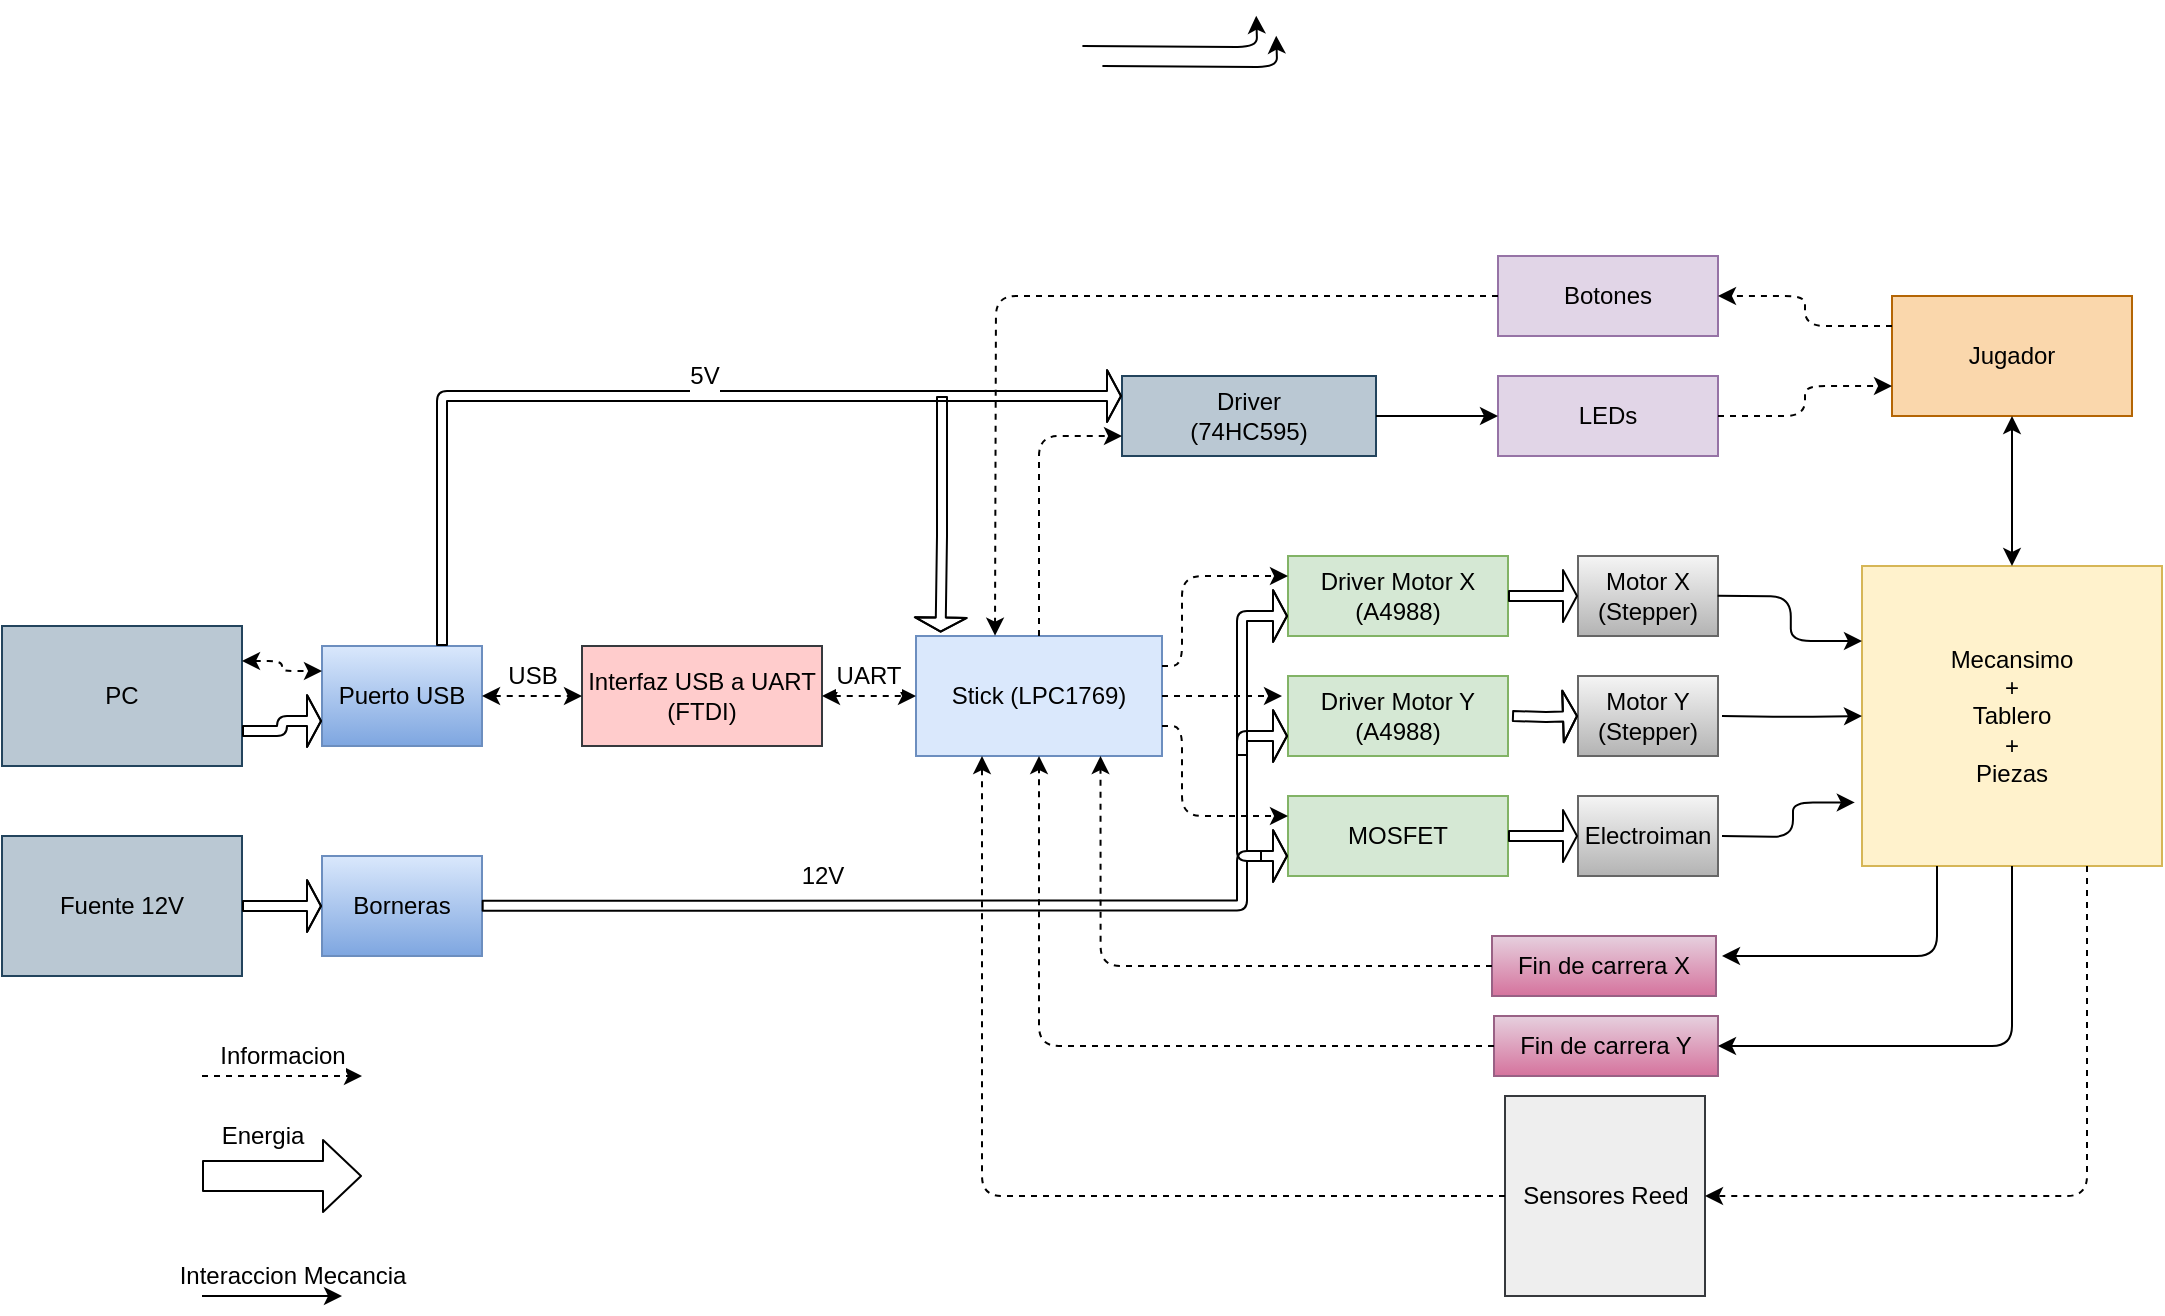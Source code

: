 <mxfile version="12.2.9" type="github" pages="1"><diagram id="2JwH7VLBriOJLAIadIjI" name="Page-1"><mxGraphModel dx="2012" dy="1810" grid="1" gridSize="10" guides="1" tooltips="1" connect="1" arrows="1" fold="1" page="1" pageScale="1" pageWidth="827" pageHeight="1169" math="0" shadow="0"><root><mxCell id="0"/><mxCell id="1" parent="0"/><mxCell id="EdIZeBjBnlZqp-gCujWY-1" value="&lt;div&gt;Stick (LPC1769)&lt;/div&gt;" style="rounded=0;whiteSpace=wrap;html=1;fillColor=#dae8fc;strokeColor=#6c8ebf;" vertex="1" parent="1"><mxGeometry x="-3" y="300" width="123" height="60" as="geometry"/></mxCell><mxCell id="EdIZeBjBnlZqp-gCujWY-2" value="&lt;div&gt;Sensores Reed&lt;/div&gt;" style="rounded=0;whiteSpace=wrap;html=1;fillColor=#eeeeee;strokeColor=#36393d;" vertex="1" parent="1"><mxGeometry x="291.5" y="530" width="100" height="100" as="geometry"/></mxCell><mxCell id="EdIZeBjBnlZqp-gCujWY-3" value="&lt;div&gt;Driver Motor X&lt;/div&gt;&lt;div&gt;(A4988)&lt;/div&gt;" style="rounded=0;whiteSpace=wrap;html=1;fillColor=#d5e8d4;strokeColor=#82b366;" vertex="1" parent="1"><mxGeometry x="183" y="260" width="110" height="40" as="geometry"/></mxCell><mxCell id="EdIZeBjBnlZqp-gCujWY-4" value="&lt;div&gt;Driver Motor Y&lt;/div&gt;&lt;div&gt;&lt;div&gt;(A4988)&lt;/div&gt;&lt;/div&gt;" style="rounded=0;whiteSpace=wrap;html=1;fillColor=#d5e8d4;strokeColor=#82b366;" vertex="1" parent="1"><mxGeometry x="183" y="320" width="110" height="40" as="geometry"/></mxCell><mxCell id="EdIZeBjBnlZqp-gCujWY-5" value="&lt;div&gt;Motor Y&lt;/div&gt;&lt;div&gt;(Stepper)&lt;br&gt;&lt;/div&gt;" style="rounded=0;whiteSpace=wrap;html=1;fillColor=#f5f5f5;strokeColor=#666666;gradientColor=#b3b3b3;" vertex="1" parent="1"><mxGeometry x="328" y="320" width="70" height="40" as="geometry"/></mxCell><mxCell id="EdIZeBjBnlZqp-gCujWY-6" value="&lt;div&gt;Motor X&lt;/div&gt;&lt;div&gt;(Stepper)&lt;br&gt;&lt;/div&gt;" style="rounded=0;whiteSpace=wrap;html=1;fillColor=#f5f5f5;strokeColor=#666666;gradientColor=#b3b3b3;" vertex="1" parent="1"><mxGeometry x="328" y="260" width="70" height="40" as="geometry"/></mxCell><mxCell id="EdIZeBjBnlZqp-gCujWY-7" value="&lt;div&gt;Interfaz USB a UART&lt;br&gt;(FTDI)&lt;/div&gt;" style="rounded=0;whiteSpace=wrap;html=1;fillColor=#ffcccc;strokeColor=#36393d;" vertex="1" parent="1"><mxGeometry x="-170" y="305" width="120" height="50" as="geometry"/></mxCell><mxCell id="EdIZeBjBnlZqp-gCujWY-8" value="&lt;div&gt;Puerto USB&lt;/div&gt;" style="rounded=0;whiteSpace=wrap;html=1;fillColor=#dae8fc;strokeColor=#6c8ebf;gradientColor=#7ea6e0;" vertex="1" parent="1"><mxGeometry x="-300" y="305" width="80" height="50" as="geometry"/></mxCell><mxCell id="EdIZeBjBnlZqp-gCujWY-9" value="Botones" style="rounded=0;whiteSpace=wrap;html=1;fillColor=#e1d5e7;strokeColor=#9673a6;" vertex="1" parent="1"><mxGeometry x="288" y="110" width="110" height="40" as="geometry"/></mxCell><mxCell id="EdIZeBjBnlZqp-gCujWY-10" value="LEDs" style="rounded=0;whiteSpace=wrap;html=1;fillColor=#e1d5e7;strokeColor=#9673a6;" vertex="1" parent="1"><mxGeometry x="288" y="170" width="110" height="40" as="geometry"/></mxCell><mxCell id="EdIZeBjBnlZqp-gCujWY-11" value="&lt;div&gt;PC&lt;/div&gt;" style="rounded=0;whiteSpace=wrap;html=1;fillColor=#bac8d3;strokeColor=#23445d;" vertex="1" parent="1"><mxGeometry x="-460" y="295" width="120" height="70" as="geometry"/></mxCell><mxCell id="EdIZeBjBnlZqp-gCujWY-12" value="&lt;div&gt;Fuente 12V&lt;/div&gt;" style="rounded=0;whiteSpace=wrap;html=1;fillColor=#bac8d3;strokeColor=#23445d;" vertex="1" parent="1"><mxGeometry x="-460" y="400" width="120" height="70" as="geometry"/></mxCell><mxCell id="EdIZeBjBnlZqp-gCujWY-13" value="&lt;div&gt;Electroiman&lt;/div&gt;" style="rounded=0;whiteSpace=wrap;html=1;fillColor=#f5f5f5;strokeColor=#666666;gradientColor=#b3b3b3;" vertex="1" parent="1"><mxGeometry x="328" y="380" width="70" height="40" as="geometry"/></mxCell><mxCell id="EdIZeBjBnlZqp-gCujWY-14" value="MOSFET" style="rounded=0;whiteSpace=wrap;html=1;fillColor=#d5e8d4;strokeColor=#82b366;" vertex="1" parent="1"><mxGeometry x="183" y="380" width="110" height="40" as="geometry"/></mxCell><mxCell id="EdIZeBjBnlZqp-gCujWY-15" value="&lt;div&gt;Borneras&lt;/div&gt;" style="rounded=0;whiteSpace=wrap;html=1;fillColor=#dae8fc;strokeColor=#6c8ebf;gradientColor=#7ea6e0;" vertex="1" parent="1"><mxGeometry x="-300" y="410" width="80" height="50" as="geometry"/></mxCell><mxCell id="EdIZeBjBnlZqp-gCujWY-17" value="&lt;div&gt;Mecansimo&lt;/div&gt;&lt;div&gt;+&lt;br&gt;Tablero&lt;/div&gt;&lt;div&gt;+&lt;/div&gt;&lt;div&gt;Piezas&lt;/div&gt;" style="rounded=0;whiteSpace=wrap;html=1;fillColor=#fff2cc;strokeColor=#d6b656;" vertex="1" parent="1"><mxGeometry x="470" y="265" width="150" height="150" as="geometry"/></mxCell><mxCell id="EdIZeBjBnlZqp-gCujWY-18" value="Driver&lt;br&gt;&lt;div&gt;(74HC595)&lt;/div&gt;" style="whiteSpace=wrap;html=1;fillColor=#bac8d3;strokeColor=#23445d;" vertex="1" parent="1"><mxGeometry x="100" y="170" width="127" height="40" as="geometry"/></mxCell><mxCell id="EdIZeBjBnlZqp-gCujWY-19" value="&lt;div&gt;Jugador&lt;/div&gt;" style="rounded=0;whiteSpace=wrap;html=1;fillColor=#fad7ac;strokeColor=#b46504;" vertex="1" parent="1"><mxGeometry x="485" y="130" width="120" height="60" as="geometry"/></mxCell><mxCell id="EdIZeBjBnlZqp-gCujWY-20" value="" style="endArrow=classic;html=1;entryX=0;entryY=0.25;entryDx=0;entryDy=0;exitX=1;exitY=0.75;exitDx=0;exitDy=0;edgeStyle=orthogonalEdgeStyle;dashed=1;" edge="1" parent="1" source="EdIZeBjBnlZqp-gCujWY-1" target="EdIZeBjBnlZqp-gCujWY-14"><mxGeometry width="50" height="50" relative="1" as="geometry"><mxPoint x="80" y="465" as="sourcePoint"/><mxPoint x="180" y="390" as="targetPoint"/><Array as="points"><mxPoint x="130" y="345"/><mxPoint x="130" y="390"/></Array></mxGeometry></mxCell><mxCell id="EdIZeBjBnlZqp-gCujWY-28" value="" style="endArrow=classic;html=1;entryX=0;entryY=0.5;entryDx=0;entryDy=0;exitX=1;exitY=0.5;exitDx=0;exitDy=0;edgeStyle=orthogonalEdgeStyle;shape=flexArrow;width=5;startSize=5;endSize=2;" edge="1" parent="1" source="EdIZeBjBnlZqp-gCujWY-3" target="EdIZeBjBnlZqp-gCujWY-6"><mxGeometry width="50" height="50" relative="1" as="geometry"><mxPoint x="186.333" y="424.833" as="sourcePoint"/><mxPoint x="253" y="469.833" as="targetPoint"/></mxGeometry></mxCell><mxCell id="EdIZeBjBnlZqp-gCujWY-29" value="" style="endArrow=classic;html=1;entryX=0;entryY=0.5;entryDx=0;entryDy=0;edgeStyle=orthogonalEdgeStyle;shape=flexArrow;width=5;startSize=5;endSize=2;" edge="1" parent="1" target="EdIZeBjBnlZqp-gCujWY-5"><mxGeometry width="50" height="50" relative="1" as="geometry"><mxPoint x="295" y="340" as="sourcePoint"/><mxPoint x="361.5" y="384.833" as="targetPoint"/></mxGeometry></mxCell><mxCell id="EdIZeBjBnlZqp-gCujWY-30" value="" style="endArrow=classic;html=1;entryX=0;entryY=0.5;entryDx=0;entryDy=0;exitX=1;exitY=0.5;exitDx=0;exitDy=0;edgeStyle=orthogonalEdgeStyle;shape=flexArrow;width=5;startSize=5;endSize=2;" edge="1" parent="1" source="EdIZeBjBnlZqp-gCujWY-14" target="EdIZeBjBnlZqp-gCujWY-13"><mxGeometry width="50" height="50" relative="1" as="geometry"><mxPoint x="206.333" y="444.833" as="sourcePoint"/><mxPoint x="273" y="489.833" as="targetPoint"/></mxGeometry></mxCell><mxCell id="EdIZeBjBnlZqp-gCujWY-31" value="" style="endArrow=classic;html=1;entryX=0;entryY=0.75;entryDx=0;entryDy=0;exitX=1;exitY=0.5;exitDx=0;exitDy=0;edgeStyle=orthogonalEdgeStyle;dashed=1;" edge="1" parent="1" source="EdIZeBjBnlZqp-gCujWY-10" target="EdIZeBjBnlZqp-gCujWY-19"><mxGeometry width="50" height="50" relative="1" as="geometry"><mxPoint x="403.333" y="131.333" as="sourcePoint"/><mxPoint x="470" y="176.333" as="targetPoint"/></mxGeometry></mxCell><mxCell id="EdIZeBjBnlZqp-gCujWY-32" value="" style="endArrow=classic;html=1;exitX=1;exitY=0.25;exitDx=0;exitDy=0;edgeStyle=orthogonalEdgeStyle;dashed=1;" edge="1" parent="1" source="EdIZeBjBnlZqp-gCujWY-1"><mxGeometry width="50" height="50" relative="1" as="geometry"><mxPoint x="226.333" y="464.833" as="sourcePoint"/><mxPoint x="183" y="270" as="targetPoint"/><Array as="points"><mxPoint x="130" y="315"/><mxPoint x="130" y="270"/></Array></mxGeometry></mxCell><mxCell id="EdIZeBjBnlZqp-gCujWY-33" value="" style="endArrow=classic;html=1;exitX=1;exitY=0.5;exitDx=0;exitDy=0;edgeStyle=orthogonalEdgeStyle;dashed=1;" edge="1" parent="1" source="EdIZeBjBnlZqp-gCujWY-1"><mxGeometry width="50" height="50" relative="1" as="geometry"><mxPoint x="236.333" y="474.833" as="sourcePoint"/><mxPoint x="180" y="330" as="targetPoint"/></mxGeometry></mxCell><mxCell id="EdIZeBjBnlZqp-gCujWY-35" value="" style="endArrow=classic;html=1;entryX=0;entryY=0.5;entryDx=0;entryDy=0;exitX=1;exitY=0.5;exitDx=0;exitDy=0;edgeStyle=orthogonalEdgeStyle;" edge="1" parent="1" source="EdIZeBjBnlZqp-gCujWY-18" target="EdIZeBjBnlZqp-gCujWY-10"><mxGeometry width="50" height="50" relative="1" as="geometry"><mxPoint x="-110.167" y="107.333" as="sourcePoint"/><mxPoint x="-43.5" y="152.333" as="targetPoint"/></mxGeometry></mxCell><mxCell id="EdIZeBjBnlZqp-gCujWY-36" value="" style="endArrow=classic;html=1;entryX=0;entryY=0.5;entryDx=0;entryDy=0;exitX=0;exitY=0.5;exitDx=0;exitDy=0;edgeStyle=orthogonalEdgeStyle;dashed=1;" edge="1" parent="1" source="EdIZeBjBnlZqp-gCujWY-9"><mxGeometry width="50" height="50" relative="1" as="geometry"><mxPoint x="-30.167" y="254.833" as="sourcePoint"/><mxPoint x="36.5" y="299.833" as="targetPoint"/></mxGeometry></mxCell><mxCell id="EdIZeBjBnlZqp-gCujWY-37" value="" style="endArrow=classic;html=1;entryX=0;entryY=0.75;entryDx=0;entryDy=0;exitX=0.5;exitY=0;exitDx=0;exitDy=0;edgeStyle=orthogonalEdgeStyle;dashed=1;" edge="1" parent="1" source="EdIZeBjBnlZqp-gCujWY-1" target="EdIZeBjBnlZqp-gCujWY-18"><mxGeometry width="50" height="50" relative="1" as="geometry"><mxPoint x="33.333" y="147.333" as="sourcePoint"/><mxPoint x="100" y="192.333" as="targetPoint"/><Array as="points"><mxPoint x="58" y="200"/></Array></mxGeometry></mxCell><mxCell id="EdIZeBjBnlZqp-gCujWY-38" value="" style="endArrow=classic;html=1;entryX=1;entryY=0.5;entryDx=0;entryDy=0;exitX=0.75;exitY=1;exitDx=0;exitDy=0;edgeStyle=orthogonalEdgeStyle;dashed=1;" edge="1" parent="1" source="EdIZeBjBnlZqp-gCujWY-17" target="EdIZeBjBnlZqp-gCujWY-2"><mxGeometry width="50" height="50" relative="1" as="geometry"><mxPoint x="529.833" y="437.333" as="sourcePoint"/><mxPoint x="596.5" y="482.333" as="targetPoint"/><Array as="points"><mxPoint x="582" y="580"/></Array></mxGeometry></mxCell><mxCell id="EdIZeBjBnlZqp-gCujWY-39" value="" style="endArrow=classic;html=1;entryX=0;entryY=0.75;entryDx=0;entryDy=0;edgeStyle=orthogonalEdgeStyle;shape=flexArrow;startSize=6;width=5;endSize=2;" edge="1" parent="1" target="EdIZeBjBnlZqp-gCujWY-4"><mxGeometry width="50" height="50" relative="1" as="geometry"><mxPoint x="170" y="410" as="sourcePoint"/><mxPoint x="238" y="504.833" as="targetPoint"/><Array as="points"><mxPoint x="160" y="410"/><mxPoint x="160" y="350"/></Array></mxGeometry></mxCell><mxCell id="EdIZeBjBnlZqp-gCujWY-40" value="" style="endArrow=classic;html=1;entryX=0;entryY=0.75;entryDx=0;entryDy=0;exitX=1;exitY=0.75;exitDx=0;exitDy=0;edgeStyle=orthogonalEdgeStyle;shape=flexArrow;startSize=6;width=5;endSize=2;" edge="1" parent="1" target="EdIZeBjBnlZqp-gCujWY-14"><mxGeometry width="50" height="50" relative="1" as="geometry"><mxPoint x="-220.167" y="434.833" as="sourcePoint"/><mxPoint x="-153.5" y="479.833" as="targetPoint"/><Array as="points"><mxPoint x="160" y="435"/><mxPoint x="160" y="410"/></Array></mxGeometry></mxCell><mxCell id="EdIZeBjBnlZqp-gCujWY-77" value="&lt;div&gt;12V&lt;/div&gt;" style="text;html=1;align=center;verticalAlign=middle;resizable=0;points=[];;labelBackgroundColor=#ffffff;" vertex="1" connectable="0" parent="EdIZeBjBnlZqp-gCujWY-40"><mxGeometry x="-0.334" y="5" relative="1" as="geometry"><mxPoint x="27.5" y="-10" as="offset"/></mxGeometry></mxCell><mxCell id="EdIZeBjBnlZqp-gCujWY-41" value="" style="endArrow=classic;html=1;entryX=0;entryY=0.25;entryDx=0;entryDy=0;exitX=1;exitY=0.75;exitDx=0;exitDy=0;edgeStyle=orthogonalEdgeStyle;" edge="1" parent="1" target="EdIZeBjBnlZqp-gCujWY-17"><mxGeometry width="50" height="50" relative="1" as="geometry"><mxPoint x="397.833" y="279.833" as="sourcePoint"/><mxPoint x="464.5" y="324.833" as="targetPoint"/></mxGeometry></mxCell><mxCell id="EdIZeBjBnlZqp-gCujWY-42" value="" style="endArrow=classic;html=1;entryX=0;entryY=0.5;entryDx=0;entryDy=0;edgeStyle=orthogonalEdgeStyle;" edge="1" parent="1" target="EdIZeBjBnlZqp-gCujWY-17"><mxGeometry width="50" height="50" relative="1" as="geometry"><mxPoint x="400" y="340" as="sourcePoint"/><mxPoint x="479.667" y="312.333" as="targetPoint"/></mxGeometry></mxCell><mxCell id="EdIZeBjBnlZqp-gCujWY-43" value="" style="endArrow=classic;html=1;entryX=-0.024;entryY=0.788;entryDx=0;entryDy=0;edgeStyle=orthogonalEdgeStyle;entryPerimeter=0;" edge="1" parent="1" target="EdIZeBjBnlZqp-gCujWY-17"><mxGeometry width="50" height="50" relative="1" as="geometry"><mxPoint x="400" y="400" as="sourcePoint"/><mxPoint x="479.667" y="349.833" as="targetPoint"/></mxGeometry></mxCell><mxCell id="EdIZeBjBnlZqp-gCujWY-44" value="" style="endArrow=classic;html=1;entryX=0;entryY=0.75;entryDx=0;entryDy=0;edgeStyle=orthogonalEdgeStyle;shape=flexArrow;startSize=6;width=5;endSize=2;" edge="1" parent="1" target="EdIZeBjBnlZqp-gCujWY-3"><mxGeometry width="50" height="50" relative="1" as="geometry"><mxPoint x="160" y="360" as="sourcePoint"/><mxPoint x="111.5" y="219.833" as="targetPoint"/><Array as="points"><mxPoint x="160" y="290"/></Array></mxGeometry></mxCell><mxCell id="EdIZeBjBnlZqp-gCujWY-46" value="" style="endArrow=classic;startArrow=classic;html=1;exitX=0.5;exitY=0;exitDx=0;exitDy=0;entryX=0.5;entryY=1;entryDx=0;entryDy=0;" edge="1" parent="1" source="EdIZeBjBnlZqp-gCujWY-17" target="EdIZeBjBnlZqp-gCujWY-19"><mxGeometry width="50" height="50" relative="1" as="geometry"><mxPoint x="500" y="240" as="sourcePoint"/><mxPoint x="540" y="190" as="targetPoint"/></mxGeometry></mxCell><mxCell id="EdIZeBjBnlZqp-gCujWY-53" value="" style="endArrow=classic;html=1;entryX=0;entryY=0.75;entryDx=0;entryDy=0;exitX=1;exitY=0.5;exitDx=0;exitDy=0;edgeStyle=orthogonalEdgeStyle;" edge="1" parent="1"><mxGeometry width="50" height="50" relative="1" as="geometry"><mxPoint x="80.207" y="5" as="sourcePoint"/><mxPoint x="167.103" y="-10.172" as="targetPoint"/></mxGeometry></mxCell><mxCell id="EdIZeBjBnlZqp-gCujWY-54" value="" style="endArrow=classic;html=1;entryX=0;entryY=0.75;entryDx=0;entryDy=0;exitX=1;exitY=0.5;exitDx=0;exitDy=0;edgeStyle=orthogonalEdgeStyle;" edge="1" parent="1"><mxGeometry width="50" height="50" relative="1" as="geometry"><mxPoint x="90.207" y="15" as="sourcePoint"/><mxPoint x="177.103" y="-0.172" as="targetPoint"/></mxGeometry></mxCell><mxCell id="EdIZeBjBnlZqp-gCujWY-55" value="" style="endArrow=classic;html=1;entryX=0;entryY=0.5;entryDx=0;entryDy=0;edgeStyle=orthogonalEdgeStyle;exitX=1;exitY=0.5;exitDx=0;exitDy=0;startArrow=classic;startFill=1;dashed=1;" edge="1" parent="1" source="EdIZeBjBnlZqp-gCujWY-7" target="EdIZeBjBnlZqp-gCujWY-1"><mxGeometry width="50" height="50" relative="1" as="geometry"><mxPoint x="-40" y="330" as="sourcePoint"/><mxPoint x="-42.897" y="189.828" as="targetPoint"/></mxGeometry></mxCell><mxCell id="EdIZeBjBnlZqp-gCujWY-75" value="&lt;div&gt;UART&lt;/div&gt;" style="text;html=1;align=center;verticalAlign=middle;resizable=0;points=[];;labelBackgroundColor=#ffffff;" vertex="1" connectable="0" parent="EdIZeBjBnlZqp-gCujWY-55"><mxGeometry x="-0.352" relative="1" as="geometry"><mxPoint x="8" y="-10.5" as="offset"/></mxGeometry></mxCell><mxCell id="EdIZeBjBnlZqp-gCujWY-56" value="" style="endArrow=classic;html=1;exitX=0;exitY=0.5;exitDx=0;exitDy=0;edgeStyle=orthogonalEdgeStyle;dashed=1;" edge="1" parent="1" source="EdIZeBjBnlZqp-gCujWY-2"><mxGeometry width="50" height="50" relative="1" as="geometry"><mxPoint x="170.207" y="495" as="sourcePoint"/><mxPoint x="30" y="360" as="targetPoint"/><Array as="points"><mxPoint x="30" y="580"/><mxPoint x="30" y="360"/></Array></mxGeometry></mxCell><mxCell id="EdIZeBjBnlZqp-gCujWY-57" value="" style="endArrow=classic;html=1;edgeStyle=orthogonalEdgeStyle;exitX=0;exitY=0.25;exitDx=0;exitDy=0;entryX=1;entryY=0.5;entryDx=0;entryDy=0;dashed=1;" edge="1" parent="1" source="EdIZeBjBnlZqp-gCujWY-19" target="EdIZeBjBnlZqp-gCujWY-9"><mxGeometry width="50" height="50" relative="1" as="geometry"><mxPoint x="430" y="70" as="sourcePoint"/><mxPoint x="398" y="140" as="targetPoint"/></mxGeometry></mxCell><mxCell id="EdIZeBjBnlZqp-gCujWY-59" value="" style="endArrow=classic;html=1;entryX=0;entryY=0.5;entryDx=0;entryDy=0;edgeStyle=orthogonalEdgeStyle;startArrow=classic;startFill=1;exitX=1;exitY=0.5;exitDx=0;exitDy=0;dashed=1;" edge="1" parent="1" source="EdIZeBjBnlZqp-gCujWY-8" target="EdIZeBjBnlZqp-gCujWY-7"><mxGeometry width="50" height="50" relative="1" as="geometry"><mxPoint x="-190" y="330" as="sourcePoint"/><mxPoint x="6.828" y="339.966" as="targetPoint"/></mxGeometry></mxCell><mxCell id="EdIZeBjBnlZqp-gCujWY-76" value="&lt;div&gt;USB&lt;/div&gt;" style="text;html=1;align=center;verticalAlign=middle;resizable=0;points=[];;labelBackgroundColor=#ffffff;" vertex="1" connectable="0" parent="EdIZeBjBnlZqp-gCujWY-59"><mxGeometry x="0.204" y="1" relative="1" as="geometry"><mxPoint x="-5.5" y="-9.5" as="offset"/></mxGeometry></mxCell><mxCell id="EdIZeBjBnlZqp-gCujWY-61" value="" style="endArrow=classic;html=1;entryX=0;entryY=0.25;entryDx=0;entryDy=0;edgeStyle=orthogonalEdgeStyle;startArrow=classic;startFill=1;exitX=1;exitY=0.25;exitDx=0;exitDy=0;dashed=1;" edge="1" parent="1" source="EdIZeBjBnlZqp-gCujWY-11" target="EdIZeBjBnlZqp-gCujWY-8"><mxGeometry width="50" height="50" relative="1" as="geometry"><mxPoint x="-209.724" y="339.966" as="sourcePoint"/><mxPoint x="-160.069" y="339.966" as="targetPoint"/></mxGeometry></mxCell><mxCell id="EdIZeBjBnlZqp-gCujWY-63" value="" style="endArrow=classic;html=1;entryX=0;entryY=0.75;entryDx=0;entryDy=0;exitX=1;exitY=0.75;exitDx=0;exitDy=0;edgeStyle=orthogonalEdgeStyle;shape=flexArrow;startSize=6;width=5;endSize=2;" edge="1" parent="1" source="EdIZeBjBnlZqp-gCujWY-11" target="EdIZeBjBnlZqp-gCujWY-8"><mxGeometry width="50" height="50" relative="1" as="geometry"><mxPoint x="-360.414" y="572.293" as="sourcePoint"/><mxPoint x="43.034" y="547.466" as="targetPoint"/><Array as="points"><mxPoint x="-320" y="347"/><mxPoint x="-320" y="342"/></Array></mxGeometry></mxCell><mxCell id="EdIZeBjBnlZqp-gCujWY-65" value="" style="endArrow=classic;html=1;entryX=0;entryY=0.5;entryDx=0;entryDy=0;edgeStyle=orthogonalEdgeStyle;shape=flexArrow;startSize=6;width=5;endSize=2;exitX=1;exitY=0.5;exitDx=0;exitDy=0;" edge="1" parent="1" source="EdIZeBjBnlZqp-gCujWY-12" target="EdIZeBjBnlZqp-gCujWY-15"><mxGeometry width="50" height="50" relative="1" as="geometry"><mxPoint x="-320" y="520" as="sourcePoint"/><mxPoint x="-269.879" y="520.224" as="targetPoint"/><Array as="points"><mxPoint x="-320" y="435"/><mxPoint x="-320" y="435"/></Array></mxGeometry></mxCell><mxCell id="EdIZeBjBnlZqp-gCujWY-66" value="" style="endArrow=classic;html=1;entryX=0;entryY=0.25;entryDx=0;entryDy=0;edgeStyle=orthogonalEdgeStyle;shape=flexArrow;startSize=6;width=5;endSize=2;exitX=0.75;exitY=0;exitDx=0;exitDy=0;" edge="1" parent="1" source="EdIZeBjBnlZqp-gCujWY-8" target="EdIZeBjBnlZqp-gCujWY-18"><mxGeometry width="50" height="50" relative="1" as="geometry"><mxPoint x="-100" y="180" as="sourcePoint"/><mxPoint x="79.776" y="169.793" as="targetPoint"/><Array as="points"><mxPoint x="-240" y="180"/></Array></mxGeometry></mxCell><mxCell id="EdIZeBjBnlZqp-gCujWY-74" value="&lt;div&gt;5V&lt;/div&gt;" style="text;html=1;align=center;verticalAlign=middle;resizable=0;points=[];;labelBackgroundColor=#ffffff;" vertex="1" connectable="0" parent="EdIZeBjBnlZqp-gCujWY-66"><mxGeometry x="0.348" y="-4" relative="1" as="geometry"><mxPoint x="-58" y="-14" as="offset"/></mxGeometry></mxCell><mxCell id="EdIZeBjBnlZqp-gCujWY-67" value="" style="endArrow=classic;html=1;entryX=0.1;entryY=-0.029;entryDx=0;entryDy=0;edgeStyle=orthogonalEdgeStyle;shape=flexArrow;startSize=6;width=5;endSize=2;entryPerimeter=0;" edge="1" parent="1" target="EdIZeBjBnlZqp-gCujWY-1"><mxGeometry width="50" height="50" relative="1" as="geometry"><mxPoint x="10" y="180" as="sourcePoint"/><mxPoint x="110.276" y="190.31" as="targetPoint"/><Array as="points"><mxPoint x="9" y="250"/></Array></mxGeometry></mxCell><mxCell id="EdIZeBjBnlZqp-gCujWY-68" value="" style="shape=flexArrow;endArrow=classic;html=1;width=15;" edge="1" parent="1"><mxGeometry width="50" height="50" relative="1" as="geometry"><mxPoint x="-360" y="570" as="sourcePoint"/><mxPoint x="-280" y="570" as="targetPoint"/></mxGeometry></mxCell><mxCell id="EdIZeBjBnlZqp-gCujWY-72" value="&lt;div&gt;Energia&lt;/div&gt;" style="text;html=1;align=center;verticalAlign=middle;resizable=0;points=[];;labelBackgroundColor=#ffffff;" vertex="1" connectable="0" parent="EdIZeBjBnlZqp-gCujWY-68"><mxGeometry x="-0.383" relative="1" as="geometry"><mxPoint x="5" y="-20" as="offset"/></mxGeometry></mxCell><mxCell id="EdIZeBjBnlZqp-gCujWY-69" value="" style="endArrow=classic;html=1;" edge="1" parent="1"><mxGeometry width="50" height="50" relative="1" as="geometry"><mxPoint x="-360" y="630" as="sourcePoint"/><mxPoint x="-290" y="630" as="targetPoint"/></mxGeometry></mxCell><mxCell id="EdIZeBjBnlZqp-gCujWY-70" value="" style="endArrow=classic;html=1;dashed=1;" edge="1" parent="1"><mxGeometry width="50" height="50" relative="1" as="geometry"><mxPoint x="-360" y="520" as="sourcePoint"/><mxPoint x="-280" y="520" as="targetPoint"/></mxGeometry></mxCell><mxCell id="EdIZeBjBnlZqp-gCujWY-71" value="&lt;div&gt;Informacion&lt;/div&gt;" style="text;html=1;align=center;verticalAlign=middle;resizable=0;points=[];;labelBackgroundColor=#ffffff;" vertex="1" connectable="0" parent="EdIZeBjBnlZqp-gCujWY-70"><mxGeometry x="0.429" y="5" relative="1" as="geometry"><mxPoint x="-17.5" y="-5" as="offset"/></mxGeometry></mxCell><mxCell id="EdIZeBjBnlZqp-gCujWY-78" value="&lt;div&gt;Interaccion Mecancia&lt;/div&gt;" style="text;html=1;align=center;verticalAlign=middle;resizable=0;points=[];;autosize=1;" vertex="1" parent="1"><mxGeometry x="-380" y="610" width="130" height="20" as="geometry"/></mxCell><mxCell id="EdIZeBjBnlZqp-gCujWY-79" value="&lt;div&gt;Fin de carrera Y&lt;/div&gt;" style="rounded=0;whiteSpace=wrap;html=1;gradientColor=#d5739d;fillColor=#e6d0de;strokeColor=#996185;" vertex="1" parent="1"><mxGeometry x="286" y="490" width="112" height="30" as="geometry"/></mxCell><mxCell id="EdIZeBjBnlZqp-gCujWY-80" value="&lt;div&gt;Fin de carrera X&lt;br&gt;&lt;/div&gt;" style="rounded=0;whiteSpace=wrap;html=1;gradientColor=#d5739d;fillColor=#e6d0de;strokeColor=#996185;" vertex="1" parent="1"><mxGeometry x="285" y="450" width="112" height="30" as="geometry"/></mxCell><mxCell id="EdIZeBjBnlZqp-gCujWY-81" value="" style="endArrow=classic;html=1;entryX=1;entryY=0.5;entryDx=0;entryDy=0;exitX=0.5;exitY=1;exitDx=0;exitDy=0;edgeStyle=orthogonalEdgeStyle;" edge="1" parent="1" source="EdIZeBjBnlZqp-gCujWY-17" target="EdIZeBjBnlZqp-gCujWY-79"><mxGeometry width="50" height="50" relative="1" as="geometry"><mxPoint x="520" y="440" as="sourcePoint"/><mxPoint x="510" y="460" as="targetPoint"/></mxGeometry></mxCell><mxCell id="EdIZeBjBnlZqp-gCujWY-83" value="" style="endArrow=classic;html=1;exitX=0.25;exitY=1;exitDx=0;exitDy=0;edgeStyle=orthogonalEdgeStyle;" edge="1" parent="1" source="EdIZeBjBnlZqp-gCujWY-17"><mxGeometry width="50" height="50" relative="1" as="geometry"><mxPoint x="554.667" y="425" as="sourcePoint"/><mxPoint x="400" y="460" as="targetPoint"/><Array as="points"><mxPoint x="507" y="460"/></Array></mxGeometry></mxCell><mxCell id="EdIZeBjBnlZqp-gCujWY-84" value="" style="endArrow=classic;html=1;exitX=0;exitY=0.5;exitDx=0;exitDy=0;edgeStyle=orthogonalEdgeStyle;dashed=1;entryX=0.5;entryY=1;entryDx=0;entryDy=0;" edge="1" parent="1" source="EdIZeBjBnlZqp-gCujWY-79" target="EdIZeBjBnlZqp-gCujWY-1"><mxGeometry width="50" height="50" relative="1" as="geometry"><mxPoint x="301.333" y="590" as="sourcePoint"/><mxPoint x="39.667" y="370" as="targetPoint"/><Array as="points"><mxPoint x="59" y="505"/></Array></mxGeometry></mxCell><mxCell id="EdIZeBjBnlZqp-gCujWY-85" value="" style="endArrow=classic;html=1;exitX=0;exitY=0.5;exitDx=0;exitDy=0;edgeStyle=orthogonalEdgeStyle;dashed=1;entryX=0.75;entryY=1;entryDx=0;entryDy=0;" edge="1" parent="1" source="EdIZeBjBnlZqp-gCujWY-80" target="EdIZeBjBnlZqp-gCujWY-1"><mxGeometry width="50" height="50" relative="1" as="geometry"><mxPoint x="296.333" y="515" as="sourcePoint"/><mxPoint x="68.833" y="370" as="targetPoint"/><Array as="points"><mxPoint x="89" y="465"/></Array></mxGeometry></mxCell></root></mxGraphModel></diagram></mxfile>